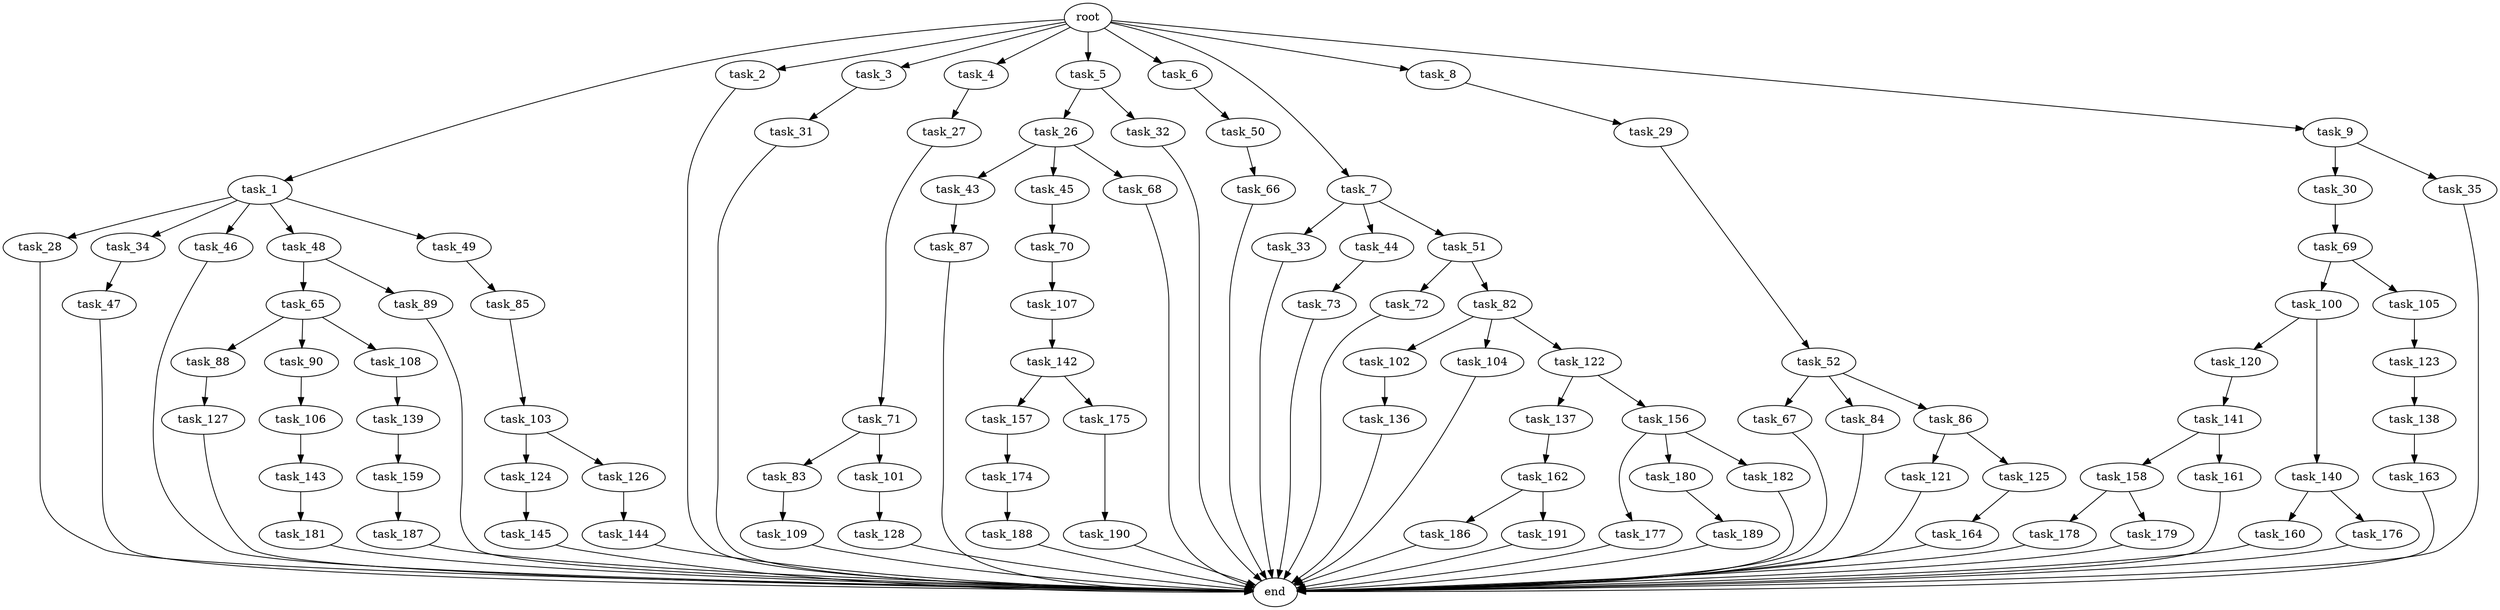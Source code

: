 digraph G {
  root [size="0.000000"];
  task_1 [size="1.024000"];
  task_2 [size="1.024000"];
  task_3 [size="1.024000"];
  task_4 [size="1.024000"];
  task_5 [size="1.024000"];
  task_6 [size="1.024000"];
  task_7 [size="1.024000"];
  task_8 [size="1.024000"];
  task_9 [size="1.024000"];
  task_26 [size="695784701.952000"];
  task_27 [size="695784701.952000"];
  task_28 [size="34359738.368000"];
  task_29 [size="695784701.952000"];
  task_30 [size="34359738.368000"];
  task_31 [size="214748364.800000"];
  task_32 [size="695784701.952000"];
  task_33 [size="77309411.328000"];
  task_34 [size="34359738.368000"];
  task_35 [size="34359738.368000"];
  task_43 [size="858993459.200000"];
  task_44 [size="77309411.328000"];
  task_45 [size="858993459.200000"];
  task_46 [size="34359738.368000"];
  task_47 [size="549755813.888000"];
  task_48 [size="34359738.368000"];
  task_49 [size="34359738.368000"];
  task_50 [size="549755813.888000"];
  task_51 [size="77309411.328000"];
  task_52 [size="858993459.200000"];
  task_65 [size="34359738.368000"];
  task_66 [size="214748364.800000"];
  task_67 [size="137438953.472000"];
  task_68 [size="858993459.200000"];
  task_69 [size="309237645.312000"];
  task_70 [size="214748364.800000"];
  task_71 [size="695784701.952000"];
  task_72 [size="549755813.888000"];
  task_73 [size="420906795.008000"];
  task_82 [size="549755813.888000"];
  task_83 [size="34359738.368000"];
  task_84 [size="137438953.472000"];
  task_85 [size="309237645.312000"];
  task_86 [size="137438953.472000"];
  task_87 [size="309237645.312000"];
  task_88 [size="77309411.328000"];
  task_89 [size="34359738.368000"];
  task_90 [size="77309411.328000"];
  task_100 [size="137438953.472000"];
  task_101 [size="34359738.368000"];
  task_102 [size="549755813.888000"];
  task_103 [size="309237645.312000"];
  task_104 [size="549755813.888000"];
  task_105 [size="137438953.472000"];
  task_106 [size="34359738.368000"];
  task_107 [size="77309411.328000"];
  task_108 [size="77309411.328000"];
  task_109 [size="77309411.328000"];
  task_120 [size="214748364.800000"];
  task_121 [size="695784701.952000"];
  task_122 [size="549755813.888000"];
  task_123 [size="420906795.008000"];
  task_124 [size="137438953.472000"];
  task_125 [size="695784701.952000"];
  task_126 [size="137438953.472000"];
  task_127 [size="420906795.008000"];
  task_128 [size="309237645.312000"];
  task_136 [size="695784701.952000"];
  task_137 [size="549755813.888000"];
  task_138 [size="34359738.368000"];
  task_139 [size="309237645.312000"];
  task_140 [size="214748364.800000"];
  task_141 [size="695784701.952000"];
  task_142 [size="214748364.800000"];
  task_143 [size="214748364.800000"];
  task_144 [size="309237645.312000"];
  task_145 [size="214748364.800000"];
  task_156 [size="549755813.888000"];
  task_157 [size="695784701.952000"];
  task_158 [size="309237645.312000"];
  task_159 [size="77309411.328000"];
  task_160 [size="549755813.888000"];
  task_161 [size="309237645.312000"];
  task_162 [size="309237645.312000"];
  task_163 [size="858993459.200000"];
  task_164 [size="214748364.800000"];
  task_174 [size="420906795.008000"];
  task_175 [size="695784701.952000"];
  task_176 [size="549755813.888000"];
  task_177 [size="34359738.368000"];
  task_178 [size="34359738.368000"];
  task_179 [size="34359738.368000"];
  task_180 [size="34359738.368000"];
  task_181 [size="309237645.312000"];
  task_182 [size="34359738.368000"];
  task_186 [size="34359738.368000"];
  task_187 [size="214748364.800000"];
  task_188 [size="309237645.312000"];
  task_189 [size="420906795.008000"];
  task_190 [size="549755813.888000"];
  task_191 [size="34359738.368000"];
  end [size="0.000000"];

  root -> task_1 [size="1.000000"];
  root -> task_2 [size="1.000000"];
  root -> task_3 [size="1.000000"];
  root -> task_4 [size="1.000000"];
  root -> task_5 [size="1.000000"];
  root -> task_6 [size="1.000000"];
  root -> task_7 [size="1.000000"];
  root -> task_8 [size="1.000000"];
  root -> task_9 [size="1.000000"];
  task_1 -> task_28 [size="33554432.000000"];
  task_1 -> task_34 [size="33554432.000000"];
  task_1 -> task_46 [size="33554432.000000"];
  task_1 -> task_48 [size="33554432.000000"];
  task_1 -> task_49 [size="33554432.000000"];
  task_2 -> end [size="1.000000"];
  task_3 -> task_31 [size="209715200.000000"];
  task_4 -> task_27 [size="679477248.000000"];
  task_5 -> task_26 [size="679477248.000000"];
  task_5 -> task_32 [size="679477248.000000"];
  task_6 -> task_50 [size="536870912.000000"];
  task_7 -> task_33 [size="75497472.000000"];
  task_7 -> task_44 [size="75497472.000000"];
  task_7 -> task_51 [size="75497472.000000"];
  task_8 -> task_29 [size="679477248.000000"];
  task_9 -> task_30 [size="33554432.000000"];
  task_9 -> task_35 [size="33554432.000000"];
  task_26 -> task_43 [size="838860800.000000"];
  task_26 -> task_45 [size="838860800.000000"];
  task_26 -> task_68 [size="838860800.000000"];
  task_27 -> task_71 [size="679477248.000000"];
  task_28 -> end [size="1.000000"];
  task_29 -> task_52 [size="838860800.000000"];
  task_30 -> task_69 [size="301989888.000000"];
  task_31 -> end [size="1.000000"];
  task_32 -> end [size="1.000000"];
  task_33 -> end [size="1.000000"];
  task_34 -> task_47 [size="536870912.000000"];
  task_35 -> end [size="1.000000"];
  task_43 -> task_87 [size="301989888.000000"];
  task_44 -> task_73 [size="411041792.000000"];
  task_45 -> task_70 [size="209715200.000000"];
  task_46 -> end [size="1.000000"];
  task_47 -> end [size="1.000000"];
  task_48 -> task_65 [size="33554432.000000"];
  task_48 -> task_89 [size="33554432.000000"];
  task_49 -> task_85 [size="301989888.000000"];
  task_50 -> task_66 [size="209715200.000000"];
  task_51 -> task_72 [size="536870912.000000"];
  task_51 -> task_82 [size="536870912.000000"];
  task_52 -> task_67 [size="134217728.000000"];
  task_52 -> task_84 [size="134217728.000000"];
  task_52 -> task_86 [size="134217728.000000"];
  task_65 -> task_88 [size="75497472.000000"];
  task_65 -> task_90 [size="75497472.000000"];
  task_65 -> task_108 [size="75497472.000000"];
  task_66 -> end [size="1.000000"];
  task_67 -> end [size="1.000000"];
  task_68 -> end [size="1.000000"];
  task_69 -> task_100 [size="134217728.000000"];
  task_69 -> task_105 [size="134217728.000000"];
  task_70 -> task_107 [size="75497472.000000"];
  task_71 -> task_83 [size="33554432.000000"];
  task_71 -> task_101 [size="33554432.000000"];
  task_72 -> end [size="1.000000"];
  task_73 -> end [size="1.000000"];
  task_82 -> task_102 [size="536870912.000000"];
  task_82 -> task_104 [size="536870912.000000"];
  task_82 -> task_122 [size="536870912.000000"];
  task_83 -> task_109 [size="75497472.000000"];
  task_84 -> end [size="1.000000"];
  task_85 -> task_103 [size="301989888.000000"];
  task_86 -> task_121 [size="679477248.000000"];
  task_86 -> task_125 [size="679477248.000000"];
  task_87 -> end [size="1.000000"];
  task_88 -> task_127 [size="411041792.000000"];
  task_89 -> end [size="1.000000"];
  task_90 -> task_106 [size="33554432.000000"];
  task_100 -> task_120 [size="209715200.000000"];
  task_100 -> task_140 [size="209715200.000000"];
  task_101 -> task_128 [size="301989888.000000"];
  task_102 -> task_136 [size="679477248.000000"];
  task_103 -> task_124 [size="134217728.000000"];
  task_103 -> task_126 [size="134217728.000000"];
  task_104 -> end [size="1.000000"];
  task_105 -> task_123 [size="411041792.000000"];
  task_106 -> task_143 [size="209715200.000000"];
  task_107 -> task_142 [size="209715200.000000"];
  task_108 -> task_139 [size="301989888.000000"];
  task_109 -> end [size="1.000000"];
  task_120 -> task_141 [size="679477248.000000"];
  task_121 -> end [size="1.000000"];
  task_122 -> task_137 [size="536870912.000000"];
  task_122 -> task_156 [size="536870912.000000"];
  task_123 -> task_138 [size="33554432.000000"];
  task_124 -> task_145 [size="209715200.000000"];
  task_125 -> task_164 [size="209715200.000000"];
  task_126 -> task_144 [size="301989888.000000"];
  task_127 -> end [size="1.000000"];
  task_128 -> end [size="1.000000"];
  task_136 -> end [size="1.000000"];
  task_137 -> task_162 [size="301989888.000000"];
  task_138 -> task_163 [size="838860800.000000"];
  task_139 -> task_159 [size="75497472.000000"];
  task_140 -> task_160 [size="536870912.000000"];
  task_140 -> task_176 [size="536870912.000000"];
  task_141 -> task_158 [size="301989888.000000"];
  task_141 -> task_161 [size="301989888.000000"];
  task_142 -> task_157 [size="679477248.000000"];
  task_142 -> task_175 [size="679477248.000000"];
  task_143 -> task_181 [size="301989888.000000"];
  task_144 -> end [size="1.000000"];
  task_145 -> end [size="1.000000"];
  task_156 -> task_177 [size="33554432.000000"];
  task_156 -> task_180 [size="33554432.000000"];
  task_156 -> task_182 [size="33554432.000000"];
  task_157 -> task_174 [size="411041792.000000"];
  task_158 -> task_178 [size="33554432.000000"];
  task_158 -> task_179 [size="33554432.000000"];
  task_159 -> task_187 [size="209715200.000000"];
  task_160 -> end [size="1.000000"];
  task_161 -> end [size="1.000000"];
  task_162 -> task_186 [size="33554432.000000"];
  task_162 -> task_191 [size="33554432.000000"];
  task_163 -> end [size="1.000000"];
  task_164 -> end [size="1.000000"];
  task_174 -> task_188 [size="301989888.000000"];
  task_175 -> task_190 [size="536870912.000000"];
  task_176 -> end [size="1.000000"];
  task_177 -> end [size="1.000000"];
  task_178 -> end [size="1.000000"];
  task_179 -> end [size="1.000000"];
  task_180 -> task_189 [size="411041792.000000"];
  task_181 -> end [size="1.000000"];
  task_182 -> end [size="1.000000"];
  task_186 -> end [size="1.000000"];
  task_187 -> end [size="1.000000"];
  task_188 -> end [size="1.000000"];
  task_189 -> end [size="1.000000"];
  task_190 -> end [size="1.000000"];
  task_191 -> end [size="1.000000"];
}
